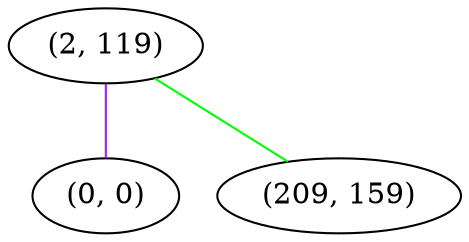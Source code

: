 graph "" {
"(2, 119)";
"(0, 0)";
"(209, 159)";
"(2, 119)" -- "(0, 0)"  [color=purple, key=0, weight=4];
"(2, 119)" -- "(209, 159)"  [color=green, key=0, weight=2];
}
